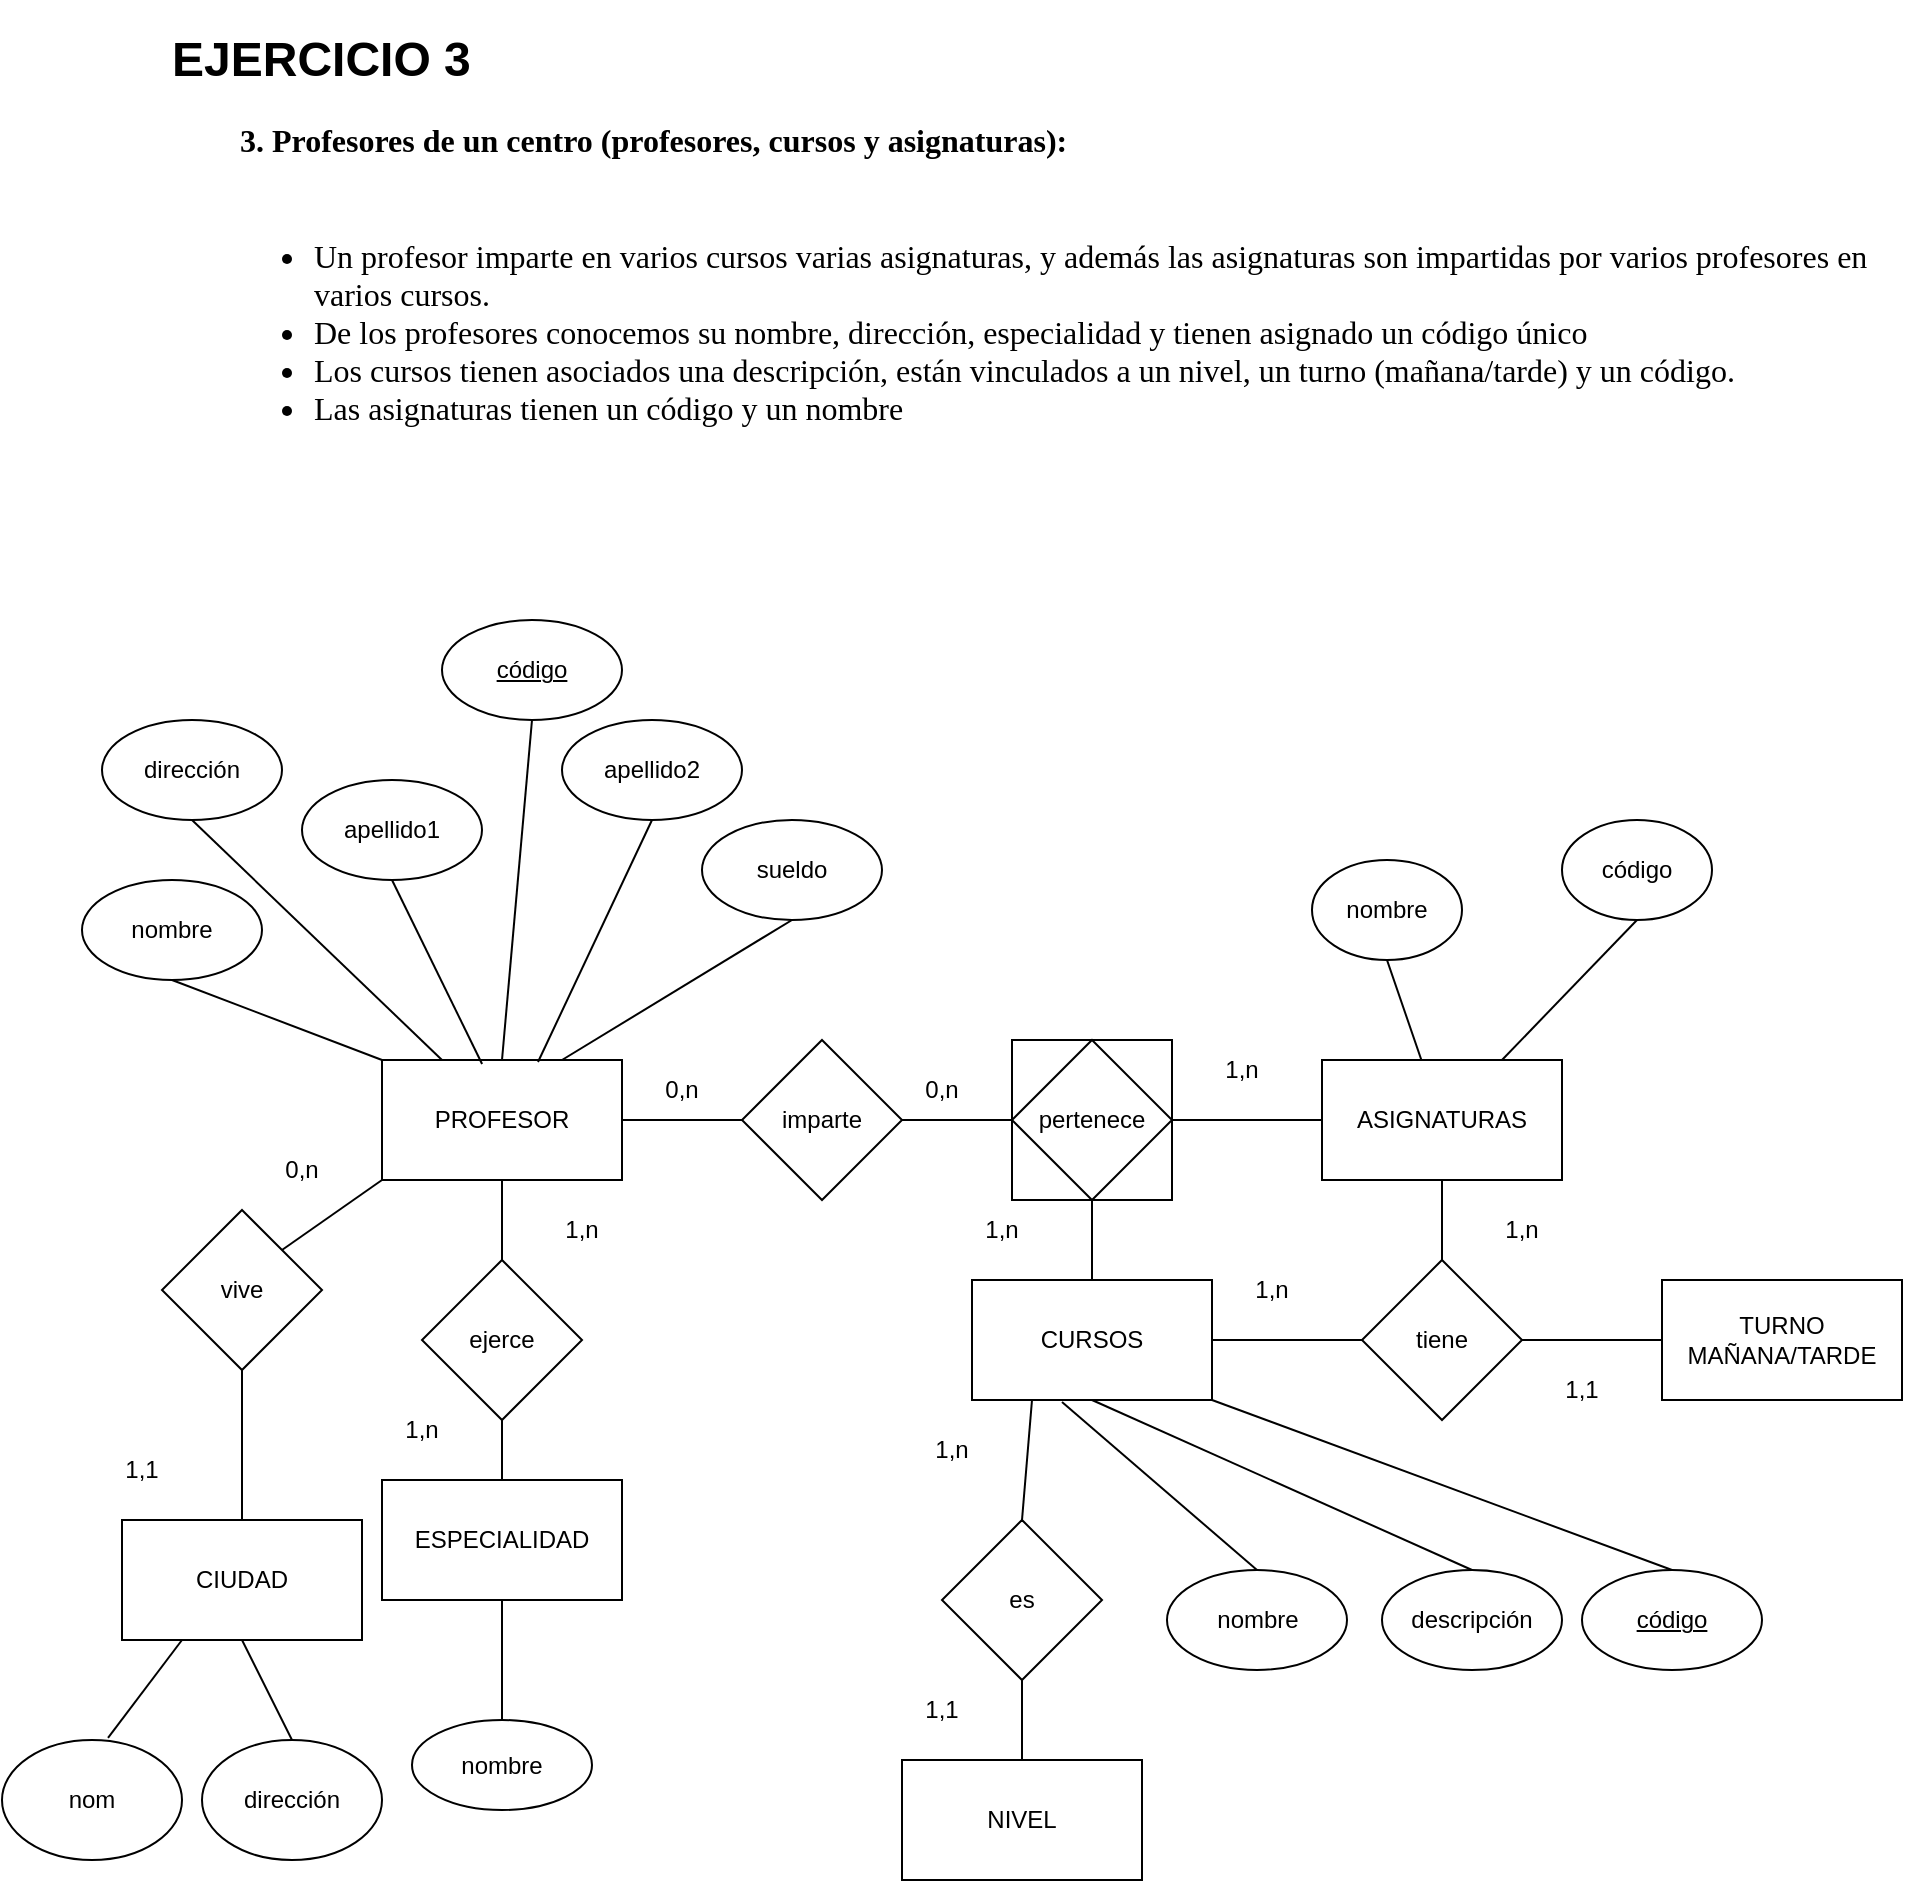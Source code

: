 <mxfile version="20.3.0" type="device"><diagram id="R2lEEEUBdFMjLlhIrx00" name="Page-1"><mxGraphModel dx="2272" dy="849" grid="1" gridSize="10" guides="1" tooltips="1" connect="1" arrows="1" fold="1" page="1" pageScale="1" pageWidth="850" pageHeight="1100" math="0" shadow="0" extFonts="Permanent Marker^https://fonts.googleapis.com/css?family=Permanent+Marker"><root><mxCell id="0"/><mxCell id="1" parent="0"/><mxCell id="xtiYHnjnwmnhtRFK4ITc-19" value="" style="whiteSpace=wrap;html=1;aspect=fixed;" vertex="1" parent="1"><mxGeometry x="-15" y="550" width="80" height="80" as="geometry"/></mxCell><mxCell id="i_3bX_ebQ7fPvH5yjS4w-1" value="PROFESOR" style="rounded=0;whiteSpace=wrap;html=1;" parent="1" vertex="1"><mxGeometry x="-330" y="560" width="120" height="60" as="geometry"/></mxCell><mxCell id="i_3bX_ebQ7fPvH5yjS4w-2" value="CURSOS" style="rounded=0;whiteSpace=wrap;html=1;" parent="1" vertex="1"><mxGeometry x="-35" y="670" width="120" height="60" as="geometry"/></mxCell><mxCell id="i_3bX_ebQ7fPvH5yjS4w-3" value="ASIGNATURAS" style="rounded=0;whiteSpace=wrap;html=1;" parent="1" vertex="1"><mxGeometry x="140" y="560" width="120" height="60" as="geometry"/></mxCell><mxCell id="i_3bX_ebQ7fPvH5yjS4w-6" value="" style="endArrow=none;html=1;rounded=0;exitX=1;exitY=0.5;exitDx=0;exitDy=0;entryX=0;entryY=0.5;entryDx=0;entryDy=0;startArrow=none;" parent="1" source="i_3bX_ebQ7fPvH5yjS4w-17" target="i_3bX_ebQ7fPvH5yjS4w-3" edge="1"><mxGeometry width="50" height="50" relative="1" as="geometry"><mxPoint x="70" y="840" as="sourcePoint"/><mxPoint x="120" y="790" as="targetPoint"/></mxGeometry></mxCell><mxCell id="i_3bX_ebQ7fPvH5yjS4w-8" value="1,n" style="text;html=1;align=center;verticalAlign=middle;whiteSpace=wrap;rounded=0;" parent="1" vertex="1"><mxGeometry x="210" y="630" width="60" height="30" as="geometry"/></mxCell><mxCell id="i_3bX_ebQ7fPvH5yjS4w-9" value="1,n" style="text;html=1;align=center;verticalAlign=middle;whiteSpace=wrap;rounded=0;" parent="1" vertex="1"><mxGeometry x="70" y="550" width="60" height="30" as="geometry"/></mxCell><mxCell id="i_3bX_ebQ7fPvH5yjS4w-13" value="tiene" style="rhombus;whiteSpace=wrap;html=1;" parent="1" vertex="1"><mxGeometry x="160" y="660" width="80" height="80" as="geometry"/></mxCell><mxCell id="i_3bX_ebQ7fPvH5yjS4w-14" value="" style="endArrow=none;html=1;rounded=0;entryX=0;entryY=0.5;entryDx=0;entryDy=0;exitX=1;exitY=0.5;exitDx=0;exitDy=0;" parent="1" source="i_3bX_ebQ7fPvH5yjS4w-2" target="i_3bX_ebQ7fPvH5yjS4w-13" edge="1"><mxGeometry width="50" height="50" relative="1" as="geometry"><mxPoint x="70" y="840" as="sourcePoint"/><mxPoint x="120" y="790" as="targetPoint"/></mxGeometry></mxCell><mxCell id="i_3bX_ebQ7fPvH5yjS4w-15" value="" style="endArrow=none;html=1;rounded=0;entryX=0.5;entryY=1;entryDx=0;entryDy=0;exitX=0.5;exitY=0;exitDx=0;exitDy=0;" parent="1" source="i_3bX_ebQ7fPvH5yjS4w-13" target="i_3bX_ebQ7fPvH5yjS4w-3" edge="1"><mxGeometry width="50" height="50" relative="1" as="geometry"><mxPoint x="70" y="840" as="sourcePoint"/><mxPoint x="120" y="790" as="targetPoint"/></mxGeometry></mxCell><mxCell id="i_3bX_ebQ7fPvH5yjS4w-16" value="0,n" style="text;html=1;align=center;verticalAlign=middle;whiteSpace=wrap;rounded=0;" parent="1" vertex="1"><mxGeometry x="-210" y="560" width="60" height="30" as="geometry"/></mxCell><mxCell id="i_3bX_ebQ7fPvH5yjS4w-17" value="pertenece" style="rhombus;whiteSpace=wrap;html=1;" parent="1" vertex="1"><mxGeometry x="-15" y="550" width="80" height="80" as="geometry"/></mxCell><mxCell id="i_3bX_ebQ7fPvH5yjS4w-18" value="" style="endArrow=none;html=1;rounded=0;exitX=1;exitY=0.5;exitDx=0;exitDy=0;entryX=0;entryY=0.5;entryDx=0;entryDy=0;startArrow=none;" parent="1" source="xtiYHnjnwmnhtRFK4ITc-20" target="i_3bX_ebQ7fPvH5yjS4w-17" edge="1"><mxGeometry width="50" height="50" relative="1" as="geometry"><mxPoint x="-210" y="590" as="sourcePoint"/><mxPoint x="40" y="590" as="targetPoint"/></mxGeometry></mxCell><mxCell id="i_3bX_ebQ7fPvH5yjS4w-19" value="1,n" style="text;html=1;align=center;verticalAlign=middle;whiteSpace=wrap;rounded=0;" parent="1" vertex="1"><mxGeometry x="85" y="660" width="60" height="30" as="geometry"/></mxCell><mxCell id="i_3bX_ebQ7fPvH5yjS4w-21" value="" style="endArrow=none;html=1;rounded=0;entryX=0.5;entryY=1;entryDx=0;entryDy=0;exitX=0.5;exitY=0;exitDx=0;exitDy=0;" parent="1" source="i_3bX_ebQ7fPvH5yjS4w-2" target="i_3bX_ebQ7fPvH5yjS4w-17" edge="1"><mxGeometry width="50" height="50" relative="1" as="geometry"><mxPoint y="660" as="sourcePoint"/><mxPoint x="120" y="790" as="targetPoint"/></mxGeometry></mxCell><mxCell id="i_3bX_ebQ7fPvH5yjS4w-22" value="1,n" style="text;html=1;align=center;verticalAlign=middle;whiteSpace=wrap;rounded=0;" parent="1" vertex="1"><mxGeometry x="-50" y="630" width="60" height="30" as="geometry"/></mxCell><mxCell id="i_3bX_ebQ7fPvH5yjS4w-23" value="dirección" style="ellipse;whiteSpace=wrap;html=1;" parent="1" vertex="1"><mxGeometry x="-470" y="390" width="90" height="50" as="geometry"/></mxCell><mxCell id="i_3bX_ebQ7fPvH5yjS4w-25" value="&lt;u&gt;código&lt;/u&gt;" style="ellipse;whiteSpace=wrap;html=1;" parent="1" vertex="1"><mxGeometry x="-300" y="340" width="90" height="50" as="geometry"/></mxCell><mxCell id="i_3bX_ebQ7fPvH5yjS4w-26" value="nombre" style="ellipse;whiteSpace=wrap;html=1;" parent="1" vertex="1"><mxGeometry x="-480" y="470" width="90" height="50" as="geometry"/></mxCell><mxCell id="i_3bX_ebQ7fPvH5yjS4w-29" value="" style="endArrow=none;html=1;rounded=0;entryX=0.5;entryY=1;entryDx=0;entryDy=0;exitX=0.5;exitY=0;exitDx=0;exitDy=0;" parent="1" source="i_3bX_ebQ7fPvH5yjS4w-1" edge="1" target="i_3bX_ebQ7fPvH5yjS4w-25"><mxGeometry width="50" height="50" relative="1" as="geometry"><mxPoint x="-70" y="700" as="sourcePoint"/><mxPoint x="-225" y="490" as="targetPoint"/></mxGeometry></mxCell><mxCell id="i_3bX_ebQ7fPvH5yjS4w-30" value="" style="endArrow=none;html=1;rounded=0;entryX=0.5;entryY=1;entryDx=0;entryDy=0;exitX=0.25;exitY=0;exitDx=0;exitDy=0;" parent="1" source="i_3bX_ebQ7fPvH5yjS4w-1" target="i_3bX_ebQ7fPvH5yjS4w-23" edge="1"><mxGeometry width="50" height="50" relative="1" as="geometry"><mxPoint x="-70" y="700" as="sourcePoint"/><mxPoint x="-20" y="650" as="targetPoint"/></mxGeometry></mxCell><mxCell id="i_3bX_ebQ7fPvH5yjS4w-31" value="" style="endArrow=none;html=1;rounded=0;entryX=0.5;entryY=1;entryDx=0;entryDy=0;exitX=0;exitY=0;exitDx=0;exitDy=0;" parent="1" source="i_3bX_ebQ7fPvH5yjS4w-1" target="i_3bX_ebQ7fPvH5yjS4w-26" edge="1"><mxGeometry width="50" height="50" relative="1" as="geometry"><mxPoint x="-70" y="700" as="sourcePoint"/><mxPoint x="-20" y="650" as="targetPoint"/></mxGeometry></mxCell><mxCell id="i_3bX_ebQ7fPvH5yjS4w-32" value="ESPECIALIDAD" style="rounded=0;whiteSpace=wrap;html=1;" parent="1" vertex="1"><mxGeometry x="-330" y="770" width="120" height="60" as="geometry"/></mxCell><mxCell id="i_3bX_ebQ7fPvH5yjS4w-33" value="ejerce" style="rhombus;whiteSpace=wrap;html=1;" parent="1" vertex="1"><mxGeometry x="-310" y="660" width="80" height="80" as="geometry"/></mxCell><mxCell id="i_3bX_ebQ7fPvH5yjS4w-34" value="" style="endArrow=none;html=1;rounded=0;exitX=0.5;exitY=0;exitDx=0;exitDy=0;entryX=0.5;entryY=1;entryDx=0;entryDy=0;" parent="1" source="i_3bX_ebQ7fPvH5yjS4w-32" target="i_3bX_ebQ7fPvH5yjS4w-33" edge="1"><mxGeometry width="50" height="50" relative="1" as="geometry"><mxPoint x="-70" y="700" as="sourcePoint"/><mxPoint x="-20" y="650" as="targetPoint"/></mxGeometry></mxCell><mxCell id="i_3bX_ebQ7fPvH5yjS4w-35" value="" style="endArrow=none;html=1;rounded=0;entryX=0.5;entryY=1;entryDx=0;entryDy=0;exitX=0.5;exitY=0;exitDx=0;exitDy=0;" parent="1" source="i_3bX_ebQ7fPvH5yjS4w-33" target="i_3bX_ebQ7fPvH5yjS4w-1" edge="1"><mxGeometry width="50" height="50" relative="1" as="geometry"><mxPoint x="-70" y="700" as="sourcePoint"/><mxPoint x="-20" y="650" as="targetPoint"/></mxGeometry></mxCell><mxCell id="i_3bX_ebQ7fPvH5yjS4w-37" value="descripción" style="ellipse;whiteSpace=wrap;html=1;" parent="1" vertex="1"><mxGeometry x="170" y="815" width="90" height="50" as="geometry"/></mxCell><mxCell id="i_3bX_ebQ7fPvH5yjS4w-39" value="&lt;u&gt;código&lt;/u&gt;" style="ellipse;whiteSpace=wrap;html=1;" parent="1" vertex="1"><mxGeometry x="270" y="815" width="90" height="50" as="geometry"/></mxCell><mxCell id="i_3bX_ebQ7fPvH5yjS4w-41" value="" style="endArrow=none;html=1;rounded=0;exitX=0.5;exitY=0;exitDx=0;exitDy=0;entryX=0.25;entryY=1;entryDx=0;entryDy=0;" parent="1" source="i_3bX_ebQ7fPvH5yjS4w-37" edge="1"><mxGeometry width="50" height="50" relative="1" as="geometry"><mxPoint x="60" y="700" as="sourcePoint"/><mxPoint x="25" y="730" as="targetPoint"/></mxGeometry></mxCell><mxCell id="i_3bX_ebQ7fPvH5yjS4w-43" value="" style="endArrow=none;html=1;rounded=0;exitX=0.5;exitY=0;exitDx=0;exitDy=0;entryX=0.75;entryY=1;entryDx=0;entryDy=0;" parent="1" source="i_3bX_ebQ7fPvH5yjS4w-39" edge="1"><mxGeometry width="50" height="50" relative="1" as="geometry"><mxPoint x="190" y="810" as="sourcePoint"/><mxPoint x="85" y="730" as="targetPoint"/></mxGeometry></mxCell><mxCell id="i_3bX_ebQ7fPvH5yjS4w-44" value="TURNO MAÑANA/TARDE" style="rounded=0;whiteSpace=wrap;html=1;" parent="1" vertex="1"><mxGeometry x="310" y="670" width="120" height="60" as="geometry"/></mxCell><mxCell id="i_3bX_ebQ7fPvH5yjS4w-49" value="" style="endArrow=none;html=1;rounded=0;entryX=0;entryY=0.5;entryDx=0;entryDy=0;" parent="1" target="i_3bX_ebQ7fPvH5yjS4w-44" edge="1"><mxGeometry width="50" height="50" relative="1" as="geometry"><mxPoint x="240" y="700" as="sourcePoint"/><mxPoint x="50" y="650" as="targetPoint"/></mxGeometry></mxCell><mxCell id="i_3bX_ebQ7fPvH5yjS4w-50" value="1,1" style="text;html=1;align=center;verticalAlign=middle;whiteSpace=wrap;rounded=0;" parent="1" vertex="1"><mxGeometry x="240" y="710" width="60" height="30" as="geometry"/></mxCell><mxCell id="i_3bX_ebQ7fPvH5yjS4w-51" value="NIVEL" style="rounded=0;whiteSpace=wrap;html=1;" parent="1" vertex="1"><mxGeometry x="-70" y="910" width="120" height="60" as="geometry"/></mxCell><mxCell id="i_3bX_ebQ7fPvH5yjS4w-52" value="" style="endArrow=none;html=1;rounded=0;exitX=0.5;exitY=0;exitDx=0;exitDy=0;entryX=0.25;entryY=1;entryDx=0;entryDy=0;startArrow=none;" parent="1" source="i_3bX_ebQ7fPvH5yjS4w-53" target="i_3bX_ebQ7fPvH5yjS4w-2" edge="1"><mxGeometry width="50" height="50" relative="1" as="geometry"><mxPoint y="700" as="sourcePoint"/><mxPoint y="770" as="targetPoint"/></mxGeometry></mxCell><mxCell id="i_3bX_ebQ7fPvH5yjS4w-53" value="es" style="rhombus;whiteSpace=wrap;html=1;" parent="1" vertex="1"><mxGeometry x="-50" y="790" width="80" height="80" as="geometry"/></mxCell><mxCell id="i_3bX_ebQ7fPvH5yjS4w-54" value="" style="endArrow=none;html=1;rounded=0;exitX=0.5;exitY=0;exitDx=0;exitDy=0;entryX=0.5;entryY=1;entryDx=0;entryDy=0;" parent="1" target="i_3bX_ebQ7fPvH5yjS4w-53" edge="1"><mxGeometry width="50" height="50" relative="1" as="geometry"><mxPoint x="-10" y="910" as="sourcePoint"/><mxPoint x="-5" y="730" as="targetPoint"/></mxGeometry></mxCell><mxCell id="i_3bX_ebQ7fPvH5yjS4w-55" value="1,1" style="text;html=1;align=center;verticalAlign=middle;whiteSpace=wrap;rounded=0;" parent="1" vertex="1"><mxGeometry x="-80" y="870" width="60" height="30" as="geometry"/></mxCell><mxCell id="i_3bX_ebQ7fPvH5yjS4w-56" value="1,n" style="text;html=1;align=center;verticalAlign=middle;whiteSpace=wrap;rounded=0;" parent="1" vertex="1"><mxGeometry x="-75" y="740" width="60" height="30" as="geometry"/></mxCell><mxCell id="i_3bX_ebQ7fPvH5yjS4w-60" value="nombre" style="ellipse;whiteSpace=wrap;html=1;" parent="1" vertex="1"><mxGeometry x="135" y="460" width="75" height="50" as="geometry"/></mxCell><mxCell id="i_3bX_ebQ7fPvH5yjS4w-62" value="" style="endArrow=none;html=1;rounded=0;entryX=0.5;entryY=1;entryDx=0;entryDy=0;" parent="1" source="i_3bX_ebQ7fPvH5yjS4w-3" target="i_3bX_ebQ7fPvH5yjS4w-60" edge="1"><mxGeometry width="50" height="50" relative="1" as="geometry"><mxPoint x="-100" y="700" as="sourcePoint"/><mxPoint x="-50" y="650" as="targetPoint"/></mxGeometry></mxCell><mxCell id="i_3bX_ebQ7fPvH5yjS4w-63" value="nombre" style="ellipse;whiteSpace=wrap;html=1;" parent="1" vertex="1"><mxGeometry x="-315" y="890" width="90" height="45" as="geometry"/></mxCell><mxCell id="i_3bX_ebQ7fPvH5yjS4w-66" value="sueldo" style="ellipse;whiteSpace=wrap;html=1;" parent="1" vertex="1"><mxGeometry x="-170" y="440" width="90" height="50" as="geometry"/></mxCell><mxCell id="i_3bX_ebQ7fPvH5yjS4w-67" value="" style="endArrow=none;html=1;rounded=0;exitX=0.75;exitY=0;exitDx=0;exitDy=0;entryX=0.5;entryY=1;entryDx=0;entryDy=0;" parent="1" source="i_3bX_ebQ7fPvH5yjS4w-1" target="i_3bX_ebQ7fPvH5yjS4w-66" edge="1"><mxGeometry width="50" height="50" relative="1" as="geometry"><mxPoint x="-100" y="700" as="sourcePoint"/><mxPoint x="-50" y="650" as="targetPoint"/></mxGeometry></mxCell><mxCell id="i_3bX_ebQ7fPvH5yjS4w-71" value="" style="endArrow=none;html=1;rounded=0;exitX=0.5;exitY=0;exitDx=0;exitDy=0;entryX=0.5;entryY=1;entryDx=0;entryDy=0;" parent="1" source="i_3bX_ebQ7fPvH5yjS4w-63" target="i_3bX_ebQ7fPvH5yjS4w-32" edge="1"><mxGeometry width="50" height="50" relative="1" as="geometry"><mxPoint x="-100" y="700" as="sourcePoint"/><mxPoint x="-50" y="650" as="targetPoint"/></mxGeometry></mxCell><mxCell id="tW4hLejSRzlyO0_jl-OT-3" value="código" style="ellipse;whiteSpace=wrap;html=1;" parent="1" vertex="1"><mxGeometry x="260" y="440" width="75" height="50" as="geometry"/></mxCell><mxCell id="tW4hLejSRzlyO0_jl-OT-4" value="" style="endArrow=none;html=1;rounded=0;entryX=0.5;entryY=1;entryDx=0;entryDy=0;exitX=0.75;exitY=0;exitDx=0;exitDy=0;" parent="1" source="i_3bX_ebQ7fPvH5yjS4w-3" target="tW4hLejSRzlyO0_jl-OT-3" edge="1"><mxGeometry width="50" height="50" relative="1" as="geometry"><mxPoint x="-100" y="700" as="sourcePoint"/><mxPoint x="-50" y="650" as="targetPoint"/></mxGeometry></mxCell><mxCell id="xtiYHnjnwmnhtRFK4ITc-1" value="" style="endArrow=none;html=1;rounded=0;exitX=0.417;exitY=0.033;exitDx=0;exitDy=0;exitPerimeter=0;entryX=0.5;entryY=1;entryDx=0;entryDy=0;" edge="1" parent="1" source="i_3bX_ebQ7fPvH5yjS4w-1" target="xtiYHnjnwmnhtRFK4ITc-2"><mxGeometry width="50" height="50" relative="1" as="geometry"><mxPoint x="60" y="750" as="sourcePoint"/><mxPoint x="-270" y="380" as="targetPoint"/></mxGeometry></mxCell><mxCell id="xtiYHnjnwmnhtRFK4ITc-2" value="apellido1" style="ellipse;whiteSpace=wrap;html=1;" vertex="1" parent="1"><mxGeometry x="-370" y="420" width="90" height="50" as="geometry"/></mxCell><mxCell id="xtiYHnjnwmnhtRFK4ITc-3" value="apellido2" style="ellipse;whiteSpace=wrap;html=1;" vertex="1" parent="1"><mxGeometry x="-240" y="390" width="90" height="50" as="geometry"/></mxCell><mxCell id="xtiYHnjnwmnhtRFK4ITc-4" value="" style="endArrow=none;html=1;rounded=0;exitX=0.65;exitY=0.017;exitDx=0;exitDy=0;exitPerimeter=0;entryX=0.5;entryY=1;entryDx=0;entryDy=0;" edge="1" parent="1" source="i_3bX_ebQ7fPvH5yjS4w-1" target="xtiYHnjnwmnhtRFK4ITc-3"><mxGeometry width="50" height="50" relative="1" as="geometry"><mxPoint x="60" y="750" as="sourcePoint"/><mxPoint x="110" y="700" as="targetPoint"/></mxGeometry></mxCell><mxCell id="xtiYHnjnwmnhtRFK4ITc-5" value="vive" style="rhombus;whiteSpace=wrap;html=1;" vertex="1" parent="1"><mxGeometry x="-440" y="635" width="80" height="80" as="geometry"/></mxCell><mxCell id="xtiYHnjnwmnhtRFK4ITc-6" value="" style="endArrow=none;html=1;rounded=0;exitX=1;exitY=0;exitDx=0;exitDy=0;entryX=0;entryY=1;entryDx=0;entryDy=0;" edge="1" parent="1" source="xtiYHnjnwmnhtRFK4ITc-5" target="i_3bX_ebQ7fPvH5yjS4w-1"><mxGeometry width="50" height="50" relative="1" as="geometry"><mxPoint x="60" y="750" as="sourcePoint"/><mxPoint x="110" y="700" as="targetPoint"/></mxGeometry></mxCell><mxCell id="xtiYHnjnwmnhtRFK4ITc-7" value="" style="endArrow=none;html=1;rounded=0;entryX=0.5;entryY=1;entryDx=0;entryDy=0;exitX=0.5;exitY=0;exitDx=0;exitDy=0;" edge="1" parent="1" source="xtiYHnjnwmnhtRFK4ITc-8" target="xtiYHnjnwmnhtRFK4ITc-5"><mxGeometry width="50" height="50" relative="1" as="geometry"><mxPoint x="-400" y="790" as="sourcePoint"/><mxPoint x="110" y="700" as="targetPoint"/></mxGeometry></mxCell><mxCell id="xtiYHnjnwmnhtRFK4ITc-8" value="CIUDAD" style="rounded=0;whiteSpace=wrap;html=1;" vertex="1" parent="1"><mxGeometry x="-460" y="790" width="120" height="60" as="geometry"/></mxCell><mxCell id="xtiYHnjnwmnhtRFK4ITc-9" value="1,1" style="text;html=1;align=center;verticalAlign=middle;whiteSpace=wrap;rounded=0;" vertex="1" parent="1"><mxGeometry x="-480" y="750" width="60" height="30" as="geometry"/></mxCell><mxCell id="xtiYHnjnwmnhtRFK4ITc-10" value="0,n" style="text;html=1;align=center;verticalAlign=middle;whiteSpace=wrap;rounded=0;" vertex="1" parent="1"><mxGeometry x="-400" y="600" width="60" height="30" as="geometry"/></mxCell><mxCell id="xtiYHnjnwmnhtRFK4ITc-11" value="1,n" style="text;html=1;align=center;verticalAlign=middle;whiteSpace=wrap;rounded=0;" vertex="1" parent="1"><mxGeometry x="-260" y="630" width="60" height="30" as="geometry"/></mxCell><mxCell id="xtiYHnjnwmnhtRFK4ITc-12" value="1,n" style="text;html=1;align=center;verticalAlign=middle;whiteSpace=wrap;rounded=0;" vertex="1" parent="1"><mxGeometry x="-340" y="730" width="60" height="30" as="geometry"/></mxCell><mxCell id="xtiYHnjnwmnhtRFK4ITc-13" value="" style="endArrow=none;html=1;rounded=0;exitX=0.25;exitY=1;exitDx=0;exitDy=0;entryX=0.589;entryY=-0.017;entryDx=0;entryDy=0;entryPerimeter=0;" edge="1" parent="1" source="xtiYHnjnwmnhtRFK4ITc-8" target="xtiYHnjnwmnhtRFK4ITc-15"><mxGeometry width="50" height="50" relative="1" as="geometry"><mxPoint x="60" y="750" as="sourcePoint"/><mxPoint x="-460" y="990" as="targetPoint"/></mxGeometry></mxCell><mxCell id="xtiYHnjnwmnhtRFK4ITc-14" value="" style="endArrow=none;html=1;rounded=0;entryX=0.5;entryY=1;entryDx=0;entryDy=0;exitX=0.5;exitY=0;exitDx=0;exitDy=0;" edge="1" parent="1" source="xtiYHnjnwmnhtRFK4ITc-23" target="xtiYHnjnwmnhtRFK4ITc-8"><mxGeometry width="50" height="50" relative="1" as="geometry"><mxPoint x="-330" y="990" as="sourcePoint"/><mxPoint x="110" y="700" as="targetPoint"/></mxGeometry></mxCell><mxCell id="xtiYHnjnwmnhtRFK4ITc-15" value="nom" style="ellipse;whiteSpace=wrap;html=1;" vertex="1" parent="1"><mxGeometry x="-520" y="900" width="90" height="60" as="geometry"/></mxCell><mxCell id="xtiYHnjnwmnhtRFK4ITc-16" value="nombre" style="ellipse;whiteSpace=wrap;html=1;" vertex="1" parent="1"><mxGeometry x="62.5" y="815" width="90" height="50" as="geometry"/></mxCell><mxCell id="xtiYHnjnwmnhtRFK4ITc-17" value="" style="endArrow=none;html=1;rounded=0;exitX=0.5;exitY=0;exitDx=0;exitDy=0;entryX=0.375;entryY=1.017;entryDx=0;entryDy=0;entryPerimeter=0;" edge="1" parent="1" source="xtiYHnjnwmnhtRFK4ITc-16" target="i_3bX_ebQ7fPvH5yjS4w-2"><mxGeometry width="50" height="50" relative="1" as="geometry"><mxPoint y="690" as="sourcePoint"/><mxPoint x="50" y="640" as="targetPoint"/></mxGeometry></mxCell><mxCell id="xtiYHnjnwmnhtRFK4ITc-18" value="&lt;h1&gt;EJERCICIO 3&lt;/h1&gt;&lt;ol id=&quot;docs-internal-guid-7245841a-7fff-6106-62aa-26cc04a8f3b0&quot; start=&quot;3&quot; style=&quot;margin-top:0;margin-bottom:0;padding-inline-start:48px;&quot;&gt;&lt;li aria-level=&quot;1&quot; style=&quot;list-style-type: decimal; background-color: transparent; font-weight: 700; font-variant-numeric: normal; font-variant-east-asian: normal; vertical-align: baseline; margin-left: 1.5pt; font-size: 12pt; font-family: &amp;quot;Liberation Serif&amp;quot;;&quot; dir=&quot;ltr&quot;&gt;&lt;p role=&quot;presentation&quot; style=&quot;line-height:1.2;margin-top:0pt;margin-bottom:0pt;&quot; dir=&quot;ltr&quot;&gt;&lt;span style=&quot;font-size: 12pt; background-color: transparent; font-variant-numeric: normal; font-variant-east-asian: normal; vertical-align: baseline;&quot;&gt;Profesores de un centro (profesores, cursos y asignaturas):&amp;nbsp;&lt;/span&gt;&lt;/p&gt;&lt;/li&gt;&lt;/ol&gt;&lt;p&gt;&lt;br&gt;&lt;/p&gt;&lt;ul style=&quot;margin-top:0;margin-bottom:0;padding-inline-start:48px;&quot;&gt;&lt;li aria-level=&quot;1&quot; style=&quot;list-style-type: disc; font-size: 12pt; font-family: &amp;quot;Liberation Serif&amp;quot;; background-color: transparent; font-variant-numeric: normal; font-variant-east-asian: normal; vertical-align: baseline; margin-left: 17.25pt;&quot; dir=&quot;ltr&quot;&gt;&lt;p role=&quot;presentation&quot; style=&quot;line-height:1.2;margin-top:0pt;margin-bottom:0pt;&quot; dir=&quot;ltr&quot;&gt;&lt;span style=&quot;font-size: 12pt; background-color: transparent; font-variant-numeric: normal; font-variant-east-asian: normal; vertical-align: baseline;&quot;&gt;Un profesor imparte en varios cursos varias asignaturas, y además las asignaturas son impartidas por varios profesores en varios cursos.&amp;nbsp;&lt;/span&gt;&lt;/p&gt;&lt;/li&gt;&lt;li aria-level=&quot;1&quot; style=&quot;list-style-type: disc; font-size: 12pt; font-family: &amp;quot;Liberation Serif&amp;quot;; background-color: transparent; font-variant-numeric: normal; font-variant-east-asian: normal; vertical-align: baseline; margin-left: 17.25pt;&quot; dir=&quot;ltr&quot;&gt;&lt;p role=&quot;presentation&quot; style=&quot;line-height:1.2;margin-top:0pt;margin-bottom:0pt;&quot; dir=&quot;ltr&quot;&gt;&lt;span style=&quot;font-size: 12pt; background-color: transparent; font-variant-numeric: normal; font-variant-east-asian: normal; vertical-align: baseline;&quot;&gt;De los profesores conocemos su nombre, dirección, especialidad y tienen asignado un código único&lt;/span&gt;&lt;/p&gt;&lt;/li&gt;&lt;li aria-level=&quot;1&quot; style=&quot;list-style-type: disc; font-size: 12pt; font-family: &amp;quot;Liberation Serif&amp;quot;; background-color: transparent; font-variant-numeric: normal; font-variant-east-asian: normal; vertical-align: baseline; margin-left: 17.25pt;&quot; dir=&quot;ltr&quot;&gt;&lt;p role=&quot;presentation&quot; style=&quot;line-height:1.2;margin-top:0pt;margin-bottom:0pt;&quot; dir=&quot;ltr&quot;&gt;&lt;span style=&quot;font-size: 12pt; background-color: transparent; font-variant-numeric: normal; font-variant-east-asian: normal; vertical-align: baseline;&quot;&gt;Los cursos tienen asociados una descripción, están vinculados a un nivel, un turno (mañana/tarde) y un código.&lt;/span&gt;&lt;/p&gt;&lt;/li&gt;&lt;li aria-level=&quot;1&quot; style=&quot;list-style-type: disc; font-size: 12pt; font-family: &amp;quot;Liberation Serif&amp;quot;; background-color: transparent; font-variant-numeric: normal; font-variant-east-asian: normal; vertical-align: baseline; margin-left: 17.25pt;&quot; dir=&quot;ltr&quot;&gt;&lt;p role=&quot;presentation&quot; style=&quot;line-height:1.2;margin-top:0pt;margin-bottom:0pt;&quot; dir=&quot;ltr&quot;&gt;&lt;span style=&quot;font-size: 12pt; background-color: transparent; font-variant-numeric: normal; font-variant-east-asian: normal; vertical-align: baseline;&quot;&gt;Las asignaturas tienen un código y un nombre&lt;/span&gt;&lt;/p&gt;&lt;/li&gt;&lt;/ul&gt;" style="text;html=1;strokeColor=none;fillColor=none;spacing=5;spacingTop=-20;whiteSpace=wrap;overflow=hidden;rounded=0;" vertex="1" parent="1"><mxGeometry x="-440" y="40" width="865" height="230" as="geometry"/></mxCell><mxCell id="xtiYHnjnwmnhtRFK4ITc-20" value="imparte" style="rhombus;whiteSpace=wrap;html=1;" vertex="1" parent="1"><mxGeometry x="-150" y="550" width="80" height="80" as="geometry"/></mxCell><mxCell id="xtiYHnjnwmnhtRFK4ITc-21" value="" style="endArrow=none;html=1;rounded=0;exitX=1;exitY=0.5;exitDx=0;exitDy=0;entryX=0;entryY=0.5;entryDx=0;entryDy=0;" edge="1" parent="1" source="i_3bX_ebQ7fPvH5yjS4w-1" target="xtiYHnjnwmnhtRFK4ITc-20"><mxGeometry width="50" height="50" relative="1" as="geometry"><mxPoint x="-210" y="590" as="sourcePoint"/><mxPoint x="-15" y="590" as="targetPoint"/></mxGeometry></mxCell><mxCell id="xtiYHnjnwmnhtRFK4ITc-22" value="0,n" style="text;html=1;strokeColor=none;fillColor=none;align=center;verticalAlign=middle;whiteSpace=wrap;rounded=0;" vertex="1" parent="1"><mxGeometry x="-80" y="560" width="60" height="30" as="geometry"/></mxCell><mxCell id="xtiYHnjnwmnhtRFK4ITc-23" value="dirección" style="ellipse;whiteSpace=wrap;html=1;" vertex="1" parent="1"><mxGeometry x="-420" y="900" width="90" height="60" as="geometry"/></mxCell></root></mxGraphModel></diagram></mxfile>